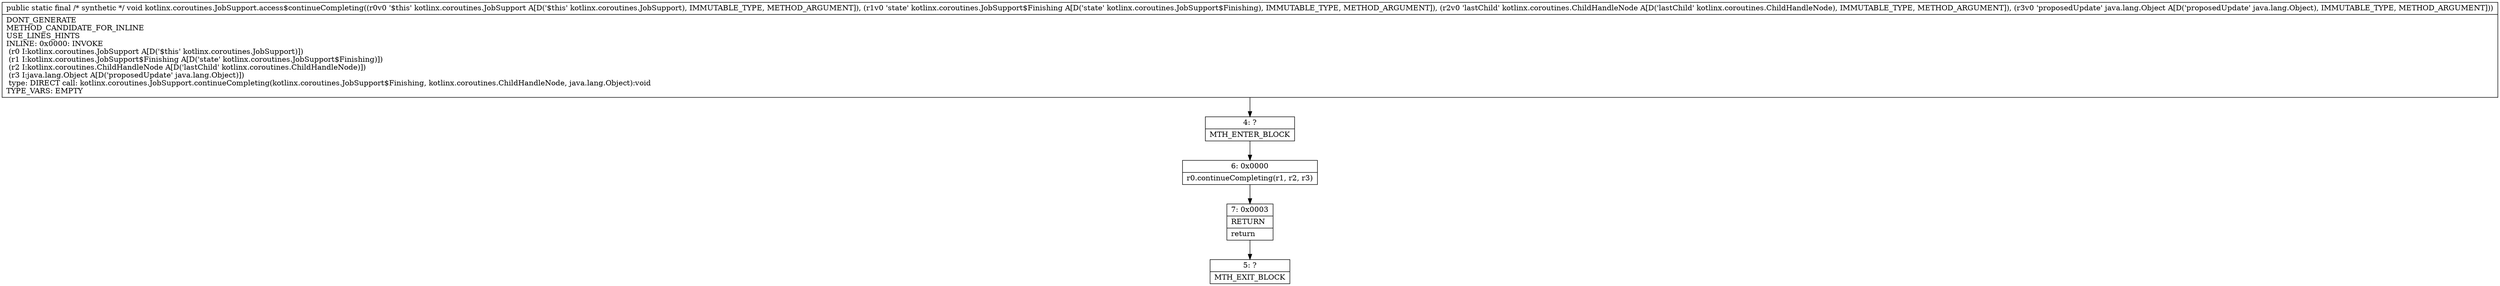 digraph "CFG forkotlinx.coroutines.JobSupport.access$continueCompleting(Lkotlinx\/coroutines\/JobSupport;Lkotlinx\/coroutines\/JobSupport$Finishing;Lkotlinx\/coroutines\/ChildHandleNode;Ljava\/lang\/Object;)V" {
Node_4 [shape=record,label="{4\:\ ?|MTH_ENTER_BLOCK\l}"];
Node_6 [shape=record,label="{6\:\ 0x0000|r0.continueCompleting(r1, r2, r3)\l}"];
Node_7 [shape=record,label="{7\:\ 0x0003|RETURN\l|return\l}"];
Node_5 [shape=record,label="{5\:\ ?|MTH_EXIT_BLOCK\l}"];
MethodNode[shape=record,label="{public static final \/* synthetic *\/ void kotlinx.coroutines.JobSupport.access$continueCompleting((r0v0 '$this' kotlinx.coroutines.JobSupport A[D('$this' kotlinx.coroutines.JobSupport), IMMUTABLE_TYPE, METHOD_ARGUMENT]), (r1v0 'state' kotlinx.coroutines.JobSupport$Finishing A[D('state' kotlinx.coroutines.JobSupport$Finishing), IMMUTABLE_TYPE, METHOD_ARGUMENT]), (r2v0 'lastChild' kotlinx.coroutines.ChildHandleNode A[D('lastChild' kotlinx.coroutines.ChildHandleNode), IMMUTABLE_TYPE, METHOD_ARGUMENT]), (r3v0 'proposedUpdate' java.lang.Object A[D('proposedUpdate' java.lang.Object), IMMUTABLE_TYPE, METHOD_ARGUMENT]))  | DONT_GENERATE\lMETHOD_CANDIDATE_FOR_INLINE\lUSE_LINES_HINTS\lINLINE: 0x0000: INVOKE  \l  (r0 I:kotlinx.coroutines.JobSupport A[D('$this' kotlinx.coroutines.JobSupport)])\l  (r1 I:kotlinx.coroutines.JobSupport$Finishing A[D('state' kotlinx.coroutines.JobSupport$Finishing)])\l  (r2 I:kotlinx.coroutines.ChildHandleNode A[D('lastChild' kotlinx.coroutines.ChildHandleNode)])\l  (r3 I:java.lang.Object A[D('proposedUpdate' java.lang.Object)])\l type: DIRECT call: kotlinx.coroutines.JobSupport.continueCompleting(kotlinx.coroutines.JobSupport$Finishing, kotlinx.coroutines.ChildHandleNode, java.lang.Object):void\lTYPE_VARS: EMPTY\l}"];
MethodNode -> Node_4;Node_4 -> Node_6;
Node_6 -> Node_7;
Node_7 -> Node_5;
}

